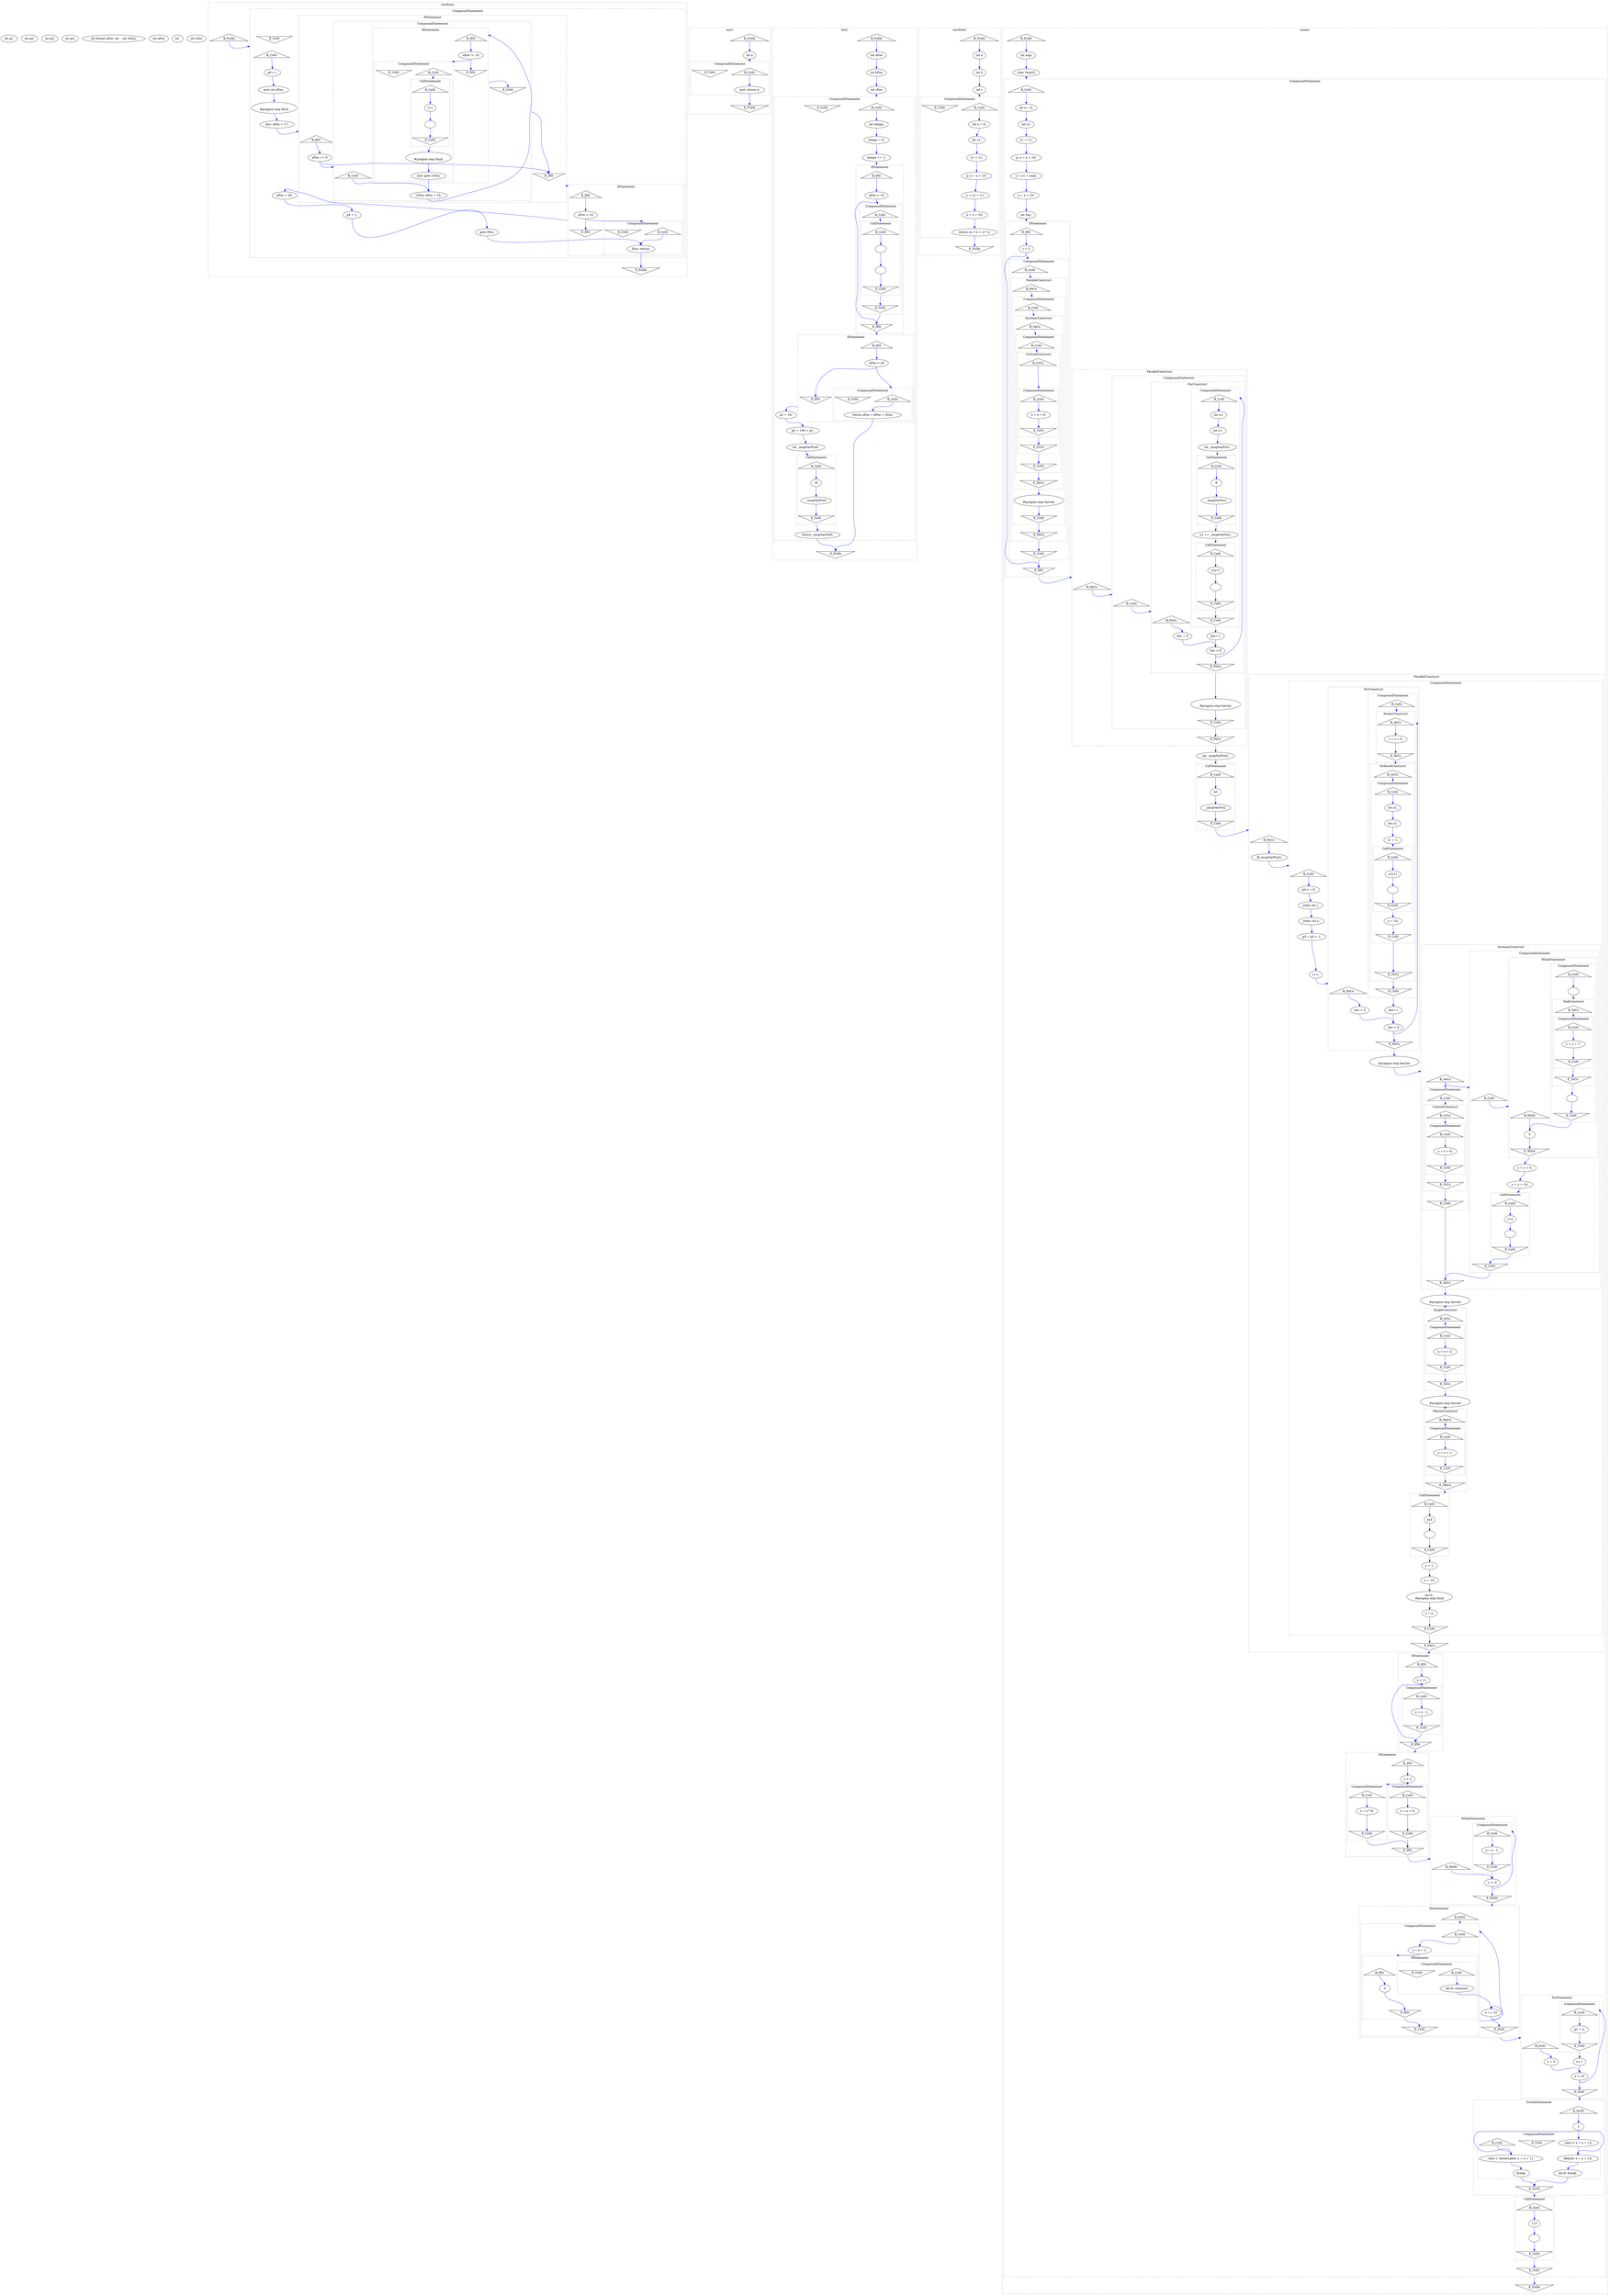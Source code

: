 digraph graph482090462 {
compound=true;
edge[color=blue];
node7064297[label="int g1;"];
node1520927218[label="int g2;"];
node1493087920[label="int g3;"];
node1725062057[label="int g4;"];
node942733592[label="int foo(int aFoo, int  , int cFoo);"];
node1593722877[label="int aFoo"];
node1939354020[label="int "];
node132326253[label="int cFoo"];
subgraph cluster950330032 {
compound=true;
style=dotted;
label="testFoo()";
node348756982[label="B_FuDe", shape="triangle"];
node644783578[label="E_FuDe", shape="invtriangle"];
subgraph cluster948451889 {
compound=true;
style=dotted;
label="CompoundStatement";
node665255666[label="B_CoSt", shape="triangle"];
node2145961947[label="E_CoSt", shape="invtriangle"];
node767165873[label="g4++;"];
node1411054469[label="auto int aFoo;"];
node1146867354[label="
#pragma omp flush
"];
node2108952533[label="im1: aFoo = 17;"];
subgraph cluster6167135 {
compound=true;
style=dotted;
label="IfStatement";
node52104962[label="B_IfSt", shape="triangle"];
node430845669[label="E_IfSt", shape="invtriangle"];
node1152991394[label="aFoo == 0"];
subgraph cluster885339784 {
compound=true;
style=dotted;
label="CompoundStatement";
node1878871053[label="B_CoSt", shape="triangle"];
node122461713[label="E_CoSt", shape="invtriangle"];
node167670282[label="l1Foo: aFoo = 10;"];
subgraph cluster345142475 {
compound=true;
style=dotted;
label="IfStatement";
node294309744[label="B_IfSt", shape="triangle"];
node1918203718[label="E_IfSt", shape="invtriangle"];
node146875684[label="aFoo != 10"];
subgraph cluster259144923 {
compound=true;
style=dotted;
label="CompoundStatement";
node1212453642[label="B_CoSt", shape="triangle"];
node301085187[label="E_CoSt", shape="invtriangle"];
subgraph cluster270261532 {
compound=true;
style=dotted;
label="CallStatement";
node244428576[label="B_CaSt", shape="triangle"];
node1646375227[label="E_CaSt", shape="invtriangle"];
node1657009494[label="111"];
node754853679[label=""];
}
node798319935[label="
#pragma omp flush
"];
node1079161247[label="im3: goto l1Foo;"];
}
}
}
}
subgraph cluster1036420486 {
compound=true;
style=dotted;
label="IfStatement";
node1625037390[label="B_IfSt", shape="triangle"];
node1684285431[label="E_IfSt", shape="invtriangle"];
node837790893[label="aFoo < 10"];
subgraph cluster940369315 {
compound=true;
style=dotted;
label="CompoundStatement";
node939693702[label="B_CoSt", shape="triangle"];
node2107393518[label="E_CoSt", shape="invtriangle"];
node836371508[label="lFoo: return;"];
}
}
node1847905873[label="aFoo = 20;"];
node1111413685[label="g4 = 1;"];
node1561480489[label="goto lFoo;"];
}
}
subgraph cluster1015552283 {
compound=true;
style=dotted;
label="my()";
node1955991197[label="B_FuDe", shape="triangle"];
node1073862849[label="E_FuDe", shape="invtriangle"];
node263565037[label="int a"];
subgraph cluster1938374337 {
compound=true;
style=dotted;
label="CompoundStatement";
node934225099[label="B_CoSt", shape="triangle"];
node2032547119[label="E_CoSt", shape="invtriangle"];
node1539718688[label="im4: return a;"];
}
}
subgraph cluster1627618479 {
compound=true;
style=dotted;
label="foo()";
node801412408[label="B_FuDe", shape="triangle"];
node1728266914[label="E_FuDe", shape="invtriangle"];
node224286556[label="int aFoo"];
node2000856156[label="int bFoo"];
node2091160281[label="int cFoo"];
subgraph cluster22006205 {
compound=true;
style=dotted;
label="CompoundStatement";
node2127862399[label="B_CoSt", shape="triangle"];
node483832253[label="E_CoSt", shape="invtriangle"];
node1144838820[label="int tempo;"];
node994173375[label="tempo = 0;"];
node1637651402[label="tempo += 1;"];
subgraph cluster1215208733 {
compound=true;
style=dotted;
label="IfStatement";
node1789237070[label="B_IfSt", shape="triangle"];
node1583210428[label="E_IfSt", shape="invtriangle"];
node1541019006[label="aFoo > 10"];
subgraph cluster1742798189 {
compound=true;
style=dotted;
label="CompoundStatement";
node557386040[label="B_CoSt", shape="triangle"];
node287933084[label="E_CoSt", shape="invtriangle"];
subgraph cluster441652258 {
compound=true;
style=dotted;
label="CallStatement";
node2050525584[label="B_CaSt", shape="triangle"];
node320945958[label="E_CaSt", shape="invtriangle"];
node1312907964[label=""];
node1278319954[label=""];
}
}
}
subgraph cluster1929115981 {
compound=true;
style=dotted;
label="IfStatement";
node1748574267[label="B_IfSt", shape="triangle"];
node757660418[label="E_IfSt", shape="invtriangle"];
node1840457976[label="bFoo > 20"];
subgraph cluster1076856210 {
compound=true;
style=dotted;
label="CompoundStatement";
node1639341396[label="B_CoSt", shape="triangle"];
node187452043[label="E_CoSt", shape="invtriangle"];
node2133612542[label="return aFoo + bFoo + cFoo;"];
}
}
node1133731484[label="g1 = 10;"];
node270333767[label="g2 = 100 + g1;"];
node2030931933[label="int _imopVarPre0;"];
subgraph cluster1677960357 {
compound=true;
style=dotted;
label="CallStatement";
node1035825415[label="B_CaSt", shape="triangle"];
node1248595768[label="E_CaSt", shape="invtriangle"];
node1602880207[label="18"];
node651535127[label="_imopVarPre0"];
}
node1891031939[label="return _imopVarPre0;"];
}
}
subgraph cluster1510543202 {
compound=true;
style=dotted;
label="newFoo()";
node1436218006[label="B_FuDe", shape="triangle"];
node1591492137[label="E_FuDe", shape="invtriangle"];
node410033330[label="int a"];
node177267393[label="int b"];
node144486215[label="int c"];
subgraph cluster923727115 {
compound=true;
style=dotted;
label="CompoundStatement";
node730298964[label="B_CoSt", shape="triangle"];
node646710031[label="E_CoSt", shape="invtriangle"];
node1267168782[label="int x = 0;"];
node199320792[label="int y1;"];
node455404074[label="y1 = 11;"];
node1576408634[label="p: x = x + 10;"];
node758201484[label="x = y1 + 11;"];
node771119702[label="x = x + 33;"];
node289378424[label="return (a + b + c) * x;"];
}
}
subgraph cluster2081751971 {
compound=true;
style=dotted;
label="main()";
node1482986993[label="B_FuDe", shape="triangle"];
node1205817409[label="E_FuDe", shape="invtriangle"];
node705602706[label="int argc"];
node2119344747[label="char *argv[]"];
subgraph cluster48589645 {
compound=true;
style=dotted;
label="CompoundStatement";
node1065713160[label="B_CoSt", shape="triangle"];
node1617983326[label="E_CoSt", shape="invtriangle"];
node190496961[label="int x = 0;"];
node575438308[label="int y1;"];
node917316251[label="y1 = 11;"];
node1434741143[label="p: x = x + 10;"];
node134604590[label="x = y1 + argc;"];
node1231493271[label="x = x + 33;"];
node377570010[label="int iter;"];
subgraph cluster721286839 {
compound=true;
style=dotted;
label="IfStatement";
node814886797[label="B_IfSt", shape="triangle"];
node1344345219[label="E_IfSt", shape="invtriangle"];
node1375681611[label="1 < 2"];
subgraph cluster343023757 {
compound=true;
style=dotted;
label="CompoundStatement";
node901614537[label="B_CoSt", shape="triangle"];
node1843397873[label="E_CoSt", shape="invtriangle"];
subgraph cluster1171611746 {
compound=true;
style=dotted;
label="ParallelConstruct";
node1076250141[label="B_PaCo", shape="triangle"];
node421293587[label="E_PaCo", shape="invtriangle"];
subgraph cluster1949709901 {
compound=true;
style=dotted;
label="CompoundStatement";
node445554393[label="B_CoSt", shape="triangle"];
node1760175419[label="E_CoSt", shape="invtriangle"];
subgraph cluster318550723 {
compound=true;
style=dotted;
label="SectionsConstruct";
node1472031375[label="B_SeCo", shape="triangle"];
node967532279[label="E_SeCo", shape="invtriangle"];
subgraph cluster5338884 {
compound=true;
style=dotted;
label="CompoundStatement";
node2009900903[label="B_CoSt", shape="triangle"];
node1259950595[label="E_CoSt", shape="invtriangle"];
subgraph cluster682025329 {
compound=true;
style=dotted;
label="CriticalConstruct";
node591678006[label="B_CrCo", shape="triangle"];
node832648870[label="E_CrCo", shape="invtriangle"];
subgraph cluster816440283 {
compound=true;
style=dotted;
label="CompoundStatement";
node798695894[label="B_CoSt", shape="triangle"];
node772791273[label="E_CoSt", shape="invtriangle"];
node379833480[label="x = x + 6;"];
}
}
}
}
node1768641212[label="
#pragma omp barrier
"];
}
}
}
}
subgraph cluster529026006 {
compound=true;
style=dotted;
label="ParallelConstruct";
node1325931357[label="B_PaCo", shape="triangle"];
node1195854264[label="E_PaCo", shape="invtriangle"];
subgraph cluster1946815838 {
compound=true;
style=dotted;
label="CompoundStatement";
node687947506[label="B_CoSt", shape="triangle"];
node643570300[label="E_CoSt", shape="invtriangle"];
subgraph cluster1529580934 {
compound=true;
style=dotted;
label="ForConstruct";
node2146372416[label="B_FoCo", shape="triangle"];
node1597594849[label="E_FoCo", shape="invtriangle"];
node435167872[label="iter = 0"];
node506518405[label="iter < 8"];
node427980296[label="iter++"];
subgraph cluster214560653 {
compound=true;
style=dotted;
label="CompoundStatement";
node347416758[label="B_CoSt", shape="triangle"];
node205595990[label="E_CoSt", shape="invtriangle"];
node116994272[label="int x1;"];
node1158611509[label="int y1;"];
node2026005178[label="int _imopVarPre1;"];
subgraph cluster2100073313 {
compound=true;
style=dotted;
label="CallStatement";
node849199636[label="B_CaSt", shape="triangle"];
node264138968[label="E_CaSt", shape="invtriangle"];
node1677857831[label="8"];
node2100048989[label="_imopVarPre1"];
}
node561890446[label="x1 += _imopVarPre1;"];
subgraph cluster1572423881 {
compound=true;
style=dotted;
label="CallStatement";
node695131253[label="B_CaSt", shape="triangle"];
node897358809[label="E_CaSt", shape="invtriangle"];
node2062184524[label="x1y11"];
node1828884696[label=""];
}
}
}
node844133497[label="
#pragma omp barrier
"];
}
}
node1663271865[label="int _imopVarPre2;"];
subgraph cluster1256384385 {
compound=true;
style=dotted;
label="CallStatement";
node866073173[label="B_CaSt", shape="triangle"];
node48063459[label="E_CaSt", shape="invtriangle"];
node2098992714[label="40"];
node547305607[label="_imopVarPre2"];
}
subgraph cluster1788408659 {
compound=true;
style=dotted;
label="ParallelConstruct";
node62085016[label="B_PaCo", shape="triangle"];
node503365602[label="E_PaCo", shape="invtriangle"];
node1191372709[label="if(_imopVarPre2)"];
subgraph cluster1781368445 {
compound=true;
style=dotted;
label="CompoundStatement";
node1941639991[label="B_CoSt", shape="triangle"];
node1751080205[label="E_CoSt", shape="invtriangle"];
node942714988[label="int z = 0;"];
node1042863993[label="static int i;"];
node354502944[label="static int y;"];
node126147004[label="g3 = g3 + 1;"];
node973777648[label="i++;"];
subgraph cluster1113666007 {
compound=true;
style=dotted;
label="ForConstruct";
node1570117874[label="B_FoCo", shape="triangle"];
node2088661957[label="E_FoCo", shape="invtriangle"];
node332139408[label="iter = 0"];
node1483243447[label="iter < 8"];
node894746048[label="iter++"];
subgraph cluster976949492 {
compound=true;
style=dotted;
label="CompoundStatement";
node1230507176[label="B_CoSt", shape="triangle"];
node1381386227[label="E_CoSt", shape="invtriangle"];
subgraph cluster1123830468 {
compound=true;
style=dotted;
label="AtomicConstruct";
node547507935[label="B_AtCo", shape="triangle"];
node697707311[label="E_AtCo", shape="invtriangle"];
node1226803249[label="z = z + 5;"];
}
subgraph cluster1763000764 {
compound=true;
style=dotted;
label="OrderedConstruct";
node1534279415[label="B_OrCo", shape="triangle"];
node1134864869[label="E_OrCo", shape="invtriangle"];
subgraph cluster1984954272 {
compound=true;
style=dotted;
label="CompoundStatement";
node890525812[label="B_CoSt", shape="triangle"];
node2001882279[label="E_CoSt", shape="invtriangle"];
node299837481[label="int x1;"];
node417621837[label="int y1;"];
node254041053[label="x1 = 1;"];
subgraph cluster1794509290 {
compound=true;
style=dotted;
label="CallStatement";
node42007293[label="B_CaSt", shape="triangle"];
node971324399[label="E_CaSt", shape="invtriangle"];
node347239869[label="x1y11"];
node1322354584[label=""];
}
node1258539949[label="y = 10;"];
}
}
}
}
node1529457505[label="
#pragma omp barrier
"];
subgraph cluster1546727972 {
compound=true;
style=dotted;
label="SectionsConstruct";
node505316221[label="B_SeCo", shape="triangle"];
node1268088240[label="E_SeCo", shape="invtriangle"];
subgraph cluster1567732992 {
compound=true;
style=dotted;
label="CompoundStatement";
node142871704[label="B_CoSt", shape="triangle"];
node1651205022[label="E_CoSt", shape="invtriangle"];
subgraph cluster41155230 {
compound=true;
style=dotted;
label="CriticalConstruct";
node1383761509[label="B_CrCo", shape="triangle"];
node2058526846[label="E_CrCo", shape="invtriangle"];
subgraph cluster1132219173 {
compound=true;
style=dotted;
label="CompoundStatement";
node1590099678[label="B_CoSt", shape="triangle"];
node1476985549[label="E_CoSt", shape="invtriangle"];
node928508130[label="x = x + 6;"];
}
}
}
subgraph cluster374585422 {
compound=true;
style=dotted;
label="CompoundStatement";
node2139788372[label="B_CoSt", shape="triangle"];
node1871048194[label="E_CoSt", shape="invtriangle"];
subgraph cluster129059937 {
compound=true;
style=dotted;
label="WhileStatement";
node150783284[label="B_WhSt", shape="triangle"];
node1582928128[label="E_WhSt", shape="invtriangle"];
node994267665[label="0"];
subgraph cluster907858780 {
compound=true;
style=dotted;
label="CompoundStatement";
node1487365582[label="B_CoSt", shape="triangle"];
node1248079435[label="E_CoSt", shape="invtriangle"];
node981297526[label="
"];
subgraph cluster869758554 {
compound=true;
style=dotted;
label="TaskConstruct";
node1777163938[label="B_TaCo", shape="triangle"];
node1453632464[label="E_TaCo", shape="invtriangle"];
subgraph cluster1592618491 {
compound=true;
style=dotted;
label="CompoundStatement";
node1442883034[label="B_CoSt", shape="triangle"];
node1427892726[label="E_CoSt", shape="invtriangle"];
node647111342[label="y = y + 7;"];
}
}
node935612756[label="
"];
}
}
node321192242[label="y = y + 5;"];
node1087916281[label="y = y + 10;"];
subgraph cluster1250315597 {
compound=true;
style=dotted;
label="CallStatement";
node2100728289[label="B_CaSt", shape="triangle"];
node1184965604[label="E_CaSt", shape="invtriangle"];
node1153180745[label="113"];
node1009313206[label=""];
}
}
}
node1968751179[label="
#pragma omp barrier
"];
subgraph cluster975790343 {
compound=true;
style=dotted;
label="SingleConstruct";
node521311335[label="B_SiCo", shape="triangle"];
node1684854630[label="E_SiCo", shape="invtriangle"];
subgraph cluster1461001018 {
compound=true;
style=dotted;
label="CompoundStatement";
node642087302[label="B_CoSt", shape="triangle"];
node771715205[label="E_CoSt", shape="invtriangle"];
node799692219[label="x = x + 2;"];
}
}
node1343838143[label="
#pragma omp barrier
"];
subgraph cluster1562221939 {
compound=true;
style=dotted;
label="MasterConstruct";
node187737357[label="B_MaCo", shape="triangle"];
node1984577117[label="E_MaCo", shape="invtriangle"];
subgraph cluster1819552644 {
compound=true;
style=dotted;
label="CompoundStatement";
node1572066684[label="B_CoSt", shape="triangle"];
node1403325194[label="E_CoSt", shape="invtriangle"];
node1958375413[label="x = x + 1;"];
}
}
subgraph cluster962548461 {
compound=true;
style=dotted;
label="CallStatement";
node2055501967[label="B_CaSt", shape="triangle"];
node16957838[label="E_CaSt", shape="invtriangle"];
node652268444[label="xy3"];
node1709913495[label=""];
}
node1014135205[label="y = 1;"];
node736874772[label="x = 10;"];
node188193734[label="im13: 
#pragma omp flush
"];
node927744186[label="y = y;"];
}
}
subgraph cluster417118375 {
compound=true;
style=dotted;
label="IfStatement";
node1842002393[label="B_IfSt", shape="triangle"];
node1511319053[label="E_IfSt", shape="invtriangle"];
node260580453[label="x > 11"];
subgraph cluster1928117427 {
compound=true;
style=dotted;
label="CompoundStatement";
node1246807878[label="B_CoSt", shape="triangle"];
node923366543[label="E_CoSt", shape="invtriangle"];
node2045560071[label="x = x - 1;"];
}
}
subgraph cluster1861416877 {
compound=true;
style=dotted;
label="IfStatement";
node584349634[label="B_IfSt", shape="triangle"];
node1585824283[label="E_IfSt", shape="invtriangle"];
node1105129521[label="1 > 2"];
subgraph cluster954742840 {
compound=true;
style=dotted;
label="CompoundStatement";
node964895360[label="B_CoSt", shape="triangle"];
node1231469233[label="E_CoSt", shape="invtriangle"];
node2131723476[label="x = x * 8;"];
}
subgraph cluster115297013 {
compound=true;
style=dotted;
label="CompoundStatement";
node652803980[label="B_CoSt", shape="triangle"];
node1520921298[label="E_CoSt", shape="invtriangle"];
node1494051958[label="x = x + 9;"];
}
}
subgraph cluster398468940 {
compound=true;
style=dotted;
label="WhileStatement";
node2059316201[label="B_WhSt", shape="triangle"];
node1510333744[label="E_WhSt", shape="invtriangle"];
node458385820[label="x != 0"];
subgraph cluster230610941 {
compound=true;
style=dotted;
label="CompoundStatement";
node38851648[label="B_CoSt", shape="triangle"];
node1992844647[label="E_CoSt", shape="invtriangle"];
node872699266[label="x = x - 1;"];
}
}
subgraph cluster519751097 {
compound=true;
style=dotted;
label="DoStatement";
node295937119[label="B_DoSt", shape="triangle"];
node1769565136[label="E_DoSt", shape="invtriangle"];
subgraph cluster1088381072 {
compound=true;
style=dotted;
label="CompoundStatement";
node146842175[label="B_CoSt", shape="triangle"];
node72187428[label="E_CoSt", shape="invtriangle"];
node2133325211[label="x = x + 1;"];
subgraph cluster479769835 {
compound=true;
style=dotted;
label="IfStatement";
node1166021410[label="B_IfSt", shape="triangle"];
node1969958288[label="E_IfSt", shape="invtriangle"];
node891327883[label="0"];
subgraph cluster1824931880 {
compound=true;
style=dotted;
label="CompoundStatement";
node689588113[label="B_CoSt", shape="triangle"];
node95545487[label="E_CoSt", shape="invtriangle"];
node873249151[label="im16: continue;"];
}
}
}
node1779787990[label="x == 10"];
}
subgraph cluster196340990 {
compound=true;
style=dotted;
label="ForStatement";
node1590202270[label="B_FoSt", shape="triangle"];
node2047145776[label="E_FoSt", shape="invtriangle"];
node990994954[label="x = 0"];
node802270602[label="x < 10"];
node897541009[label="x++"];
subgraph cluster1755295609 {
compound=true;
style=dotted;
label="CompoundStatement";
node1479446866[label="B_CoSt", shape="triangle"];
node2050083360[label="E_CoSt", shape="invtriangle"];
node882658588[label="g1 = x;"];
}
}
subgraph cluster802395190 {
compound=true;
style=dotted;
label="SwitchStatement";
node1622534157[label="B_SwSt", shape="triangle"];
node1178160997[label="E_SwSt", shape="invtriangle"];
node833272193[label="x"];
subgraph cluster40626598 {
compound=true;
style=dotted;
label="CompoundStatement";
node1297189990[label="B_CoSt", shape="triangle"];
node1092591822[label="E_CoSt", shape="invtriangle"];
node95476731[label="case 1: testerLabel: x = x + 11;"];
node1268629255[label="break;"];
node127401209[label="case 2: x = x + 12;"];
node381516513[label="default: x = x + 13;"];
node366023886[label="im18: break;"];
}
}
subgraph cluster856880372 {
compound=true;
style=dotted;
label="CallStatement";
node190490203[label="B_CaSt", shape="triangle"];
node1993191331[label="E_CaSt", shape="invtriangle"];
node1797763792[label="113"];
node1337347604[label=""];
}
}
}
node348756982 -> node665255666[tailport=s, headport=n, weight=8, lhead=cluster948451889];
node665255666 -> node767165873[tailport=s, headport=n, weight=8];
node767165873 -> node1411054469[weight=8, tailport=s, headport=n];
node1411054469 -> node1146867354[weight=8, tailport=s, headport=n];
node1146867354 -> node2108952533[weight=8, tailport=s, headport=n];
node2108952533 -> node52104962[lhead=cluster6167135, weight=8, tailport=s, headport=n];
node52104962 -> node1152991394[tailport=s, headport=n, weight=8];
node1152991394 -> node1878871053[lhead=cluster885339784, weight=8, tailport=s, headport=n];
node1152991394 -> node430845669[weight=8, tailport=s, headport=n];
node1878871053 -> node167670282[tailport=s, headport=n, weight=8];
node167670282 -> node294309744[lhead=cluster345142475, weight=8, tailport=s, headport=n];
node294309744 -> node146875684[tailport=s, headport=n, weight=8];
node146875684 -> node1212453642[lhead=cluster259144923, weight=8, tailport=s, headport=n];
node146875684 -> node1918203718[weight=8, tailport=s, headport=n];
node1212453642 -> node244428576[tailport=s, headport=n, weight=8, lhead=cluster270261532];
node244428576 -> node1657009494[tailport=s, headport=n, weight=8];
node1657009494 -> node754853679[weight=8, tailport=s, headport=n];
node754853679 -> node1646375227[weight=8, tailport=s, headport=n];
node1646375227 -> node798319935[tailport=s, headport=n, weight=8, ltail=cluster270261532];
node798319935 -> node1079161247[weight=8, tailport=s, headport=n];
node1079161247 -> node167670282[weight=8, tailport=s, headport=n];
node1918203718 -> node122461713[tailport=s, headport=n, weight=8, ltail=cluster345142475];
node122461713 -> node430845669[tailport=s, headport=n, weight=8, ltail=cluster885339784];
node430845669 -> node1625037390[tailport=s, headport=n, ltail=cluster6167135, lhead=cluster1036420486];
node1625037390 -> node837790893[tailport=s, headport=n, weight=8];
node837790893 -> node939693702[lhead=cluster940369315, weight=8, tailport=s, headport=n];
node837790893 -> node1684285431[weight=8, tailport=s, headport=n];
node939693702 -> node836371508[tailport=s, headport=n, weight=8];
node836371508 -> node644783578[weight=8, tailport=s, headport=n];
node1684285431 -> node1847905873[tailport=s, headport=n, weight=8, ltail=cluster1036420486];
node1847905873 -> node1111413685[weight=8, tailport=s, headport=n];
node1111413685 -> node1561480489[weight=8, tailport=s, headport=n];
node1561480489 -> node836371508[weight=8, tailport=s, headport=n];
node1955991197 -> node263565037[tailport=s, headport=n, weight=8];
node263565037 -> node934225099[lhead=cluster1938374337, weight=8, tailport=s, headport=n];
node934225099 -> node1539718688[tailport=s, headport=n, weight=8];
node1539718688 -> node1073862849[weight=8, tailport=s, headport=n];
node801412408 -> node224286556[tailport=s, headport=n, weight=8];
node224286556 -> node2000856156[weight=8, tailport=s, headport=n];
node2000856156 -> node2091160281[weight=8, tailport=s, headport=n];
node2091160281 -> node2127862399[lhead=cluster22006205, weight=8, tailport=s, headport=n];
node2127862399 -> node1144838820[tailport=s, headport=n, weight=8];
node1144838820 -> node994173375[weight=8, tailport=s, headport=n];
node994173375 -> node1637651402[weight=8, tailport=s, headport=n];
node1637651402 -> node1789237070[lhead=cluster1215208733, weight=8, tailport=s, headport=n];
node1789237070 -> node1541019006[tailport=s, headport=n, weight=8];
node1541019006 -> node557386040[lhead=cluster1742798189, weight=8, tailport=s, headport=n];
node1541019006 -> node1583210428[weight=8, tailport=s, headport=n];
node557386040 -> node2050525584[tailport=s, headport=n, weight=8, lhead=cluster441652258];
node2050525584 -> node1312907964[tailport=s, headport=n, weight=8];
node1312907964 -> node1278319954[weight=8, tailport=s, headport=n];
node1278319954 -> node320945958[weight=8, tailport=s, headport=n];
node320945958 -> node287933084[tailport=s, headport=n, weight=8, ltail=cluster441652258];
node287933084 -> node1583210428[tailport=s, headport=n, weight=8, ltail=cluster1742798189];
node1583210428 -> node1748574267[tailport=s, headport=n, ltail=cluster1215208733, lhead=cluster1929115981];
node1748574267 -> node1840457976[tailport=s, headport=n, weight=8];
node1840457976 -> node1639341396[lhead=cluster1076856210, weight=8, tailport=s, headport=n];
node1840457976 -> node757660418[weight=8, tailport=s, headport=n];
node1639341396 -> node2133612542[tailport=s, headport=n, weight=8];
node2133612542 -> node1728266914[weight=8, tailport=s, headport=n];
node757660418 -> node1133731484[tailport=s, headport=n, weight=8, ltail=cluster1929115981];
node1133731484 -> node270333767[weight=8, tailport=s, headport=n];
node270333767 -> node2030931933[weight=8, tailport=s, headport=n];
node2030931933 -> node1035825415[lhead=cluster1677960357, weight=8, tailport=s, headport=n];
node1035825415 -> node1602880207[tailport=s, headport=n, weight=8];
node1602880207 -> node651535127[weight=8, tailport=s, headport=n];
node651535127 -> node1248595768[weight=8, tailport=s, headport=n];
node1248595768 -> node1891031939[tailport=s, headport=n, weight=8, ltail=cluster1677960357];
node1891031939 -> node1728266914[weight=8, tailport=s, headport=n];
node1436218006 -> node410033330[tailport=s, headport=n, weight=8];
node410033330 -> node177267393[weight=8, tailport=s, headport=n];
node177267393 -> node144486215[weight=8, tailport=s, headport=n];
node144486215 -> node730298964[lhead=cluster923727115, weight=8, tailport=s, headport=n];
node730298964 -> node1267168782[tailport=s, headport=n, weight=8];
node1267168782 -> node199320792[weight=8, tailport=s, headport=n];
node199320792 -> node455404074[weight=8, tailport=s, headport=n];
node455404074 -> node1576408634[weight=8, tailport=s, headport=n];
node1576408634 -> node758201484[weight=8, tailport=s, headport=n];
node758201484 -> node771119702[weight=8, tailport=s, headport=n];
node771119702 -> node289378424[weight=8, tailport=s, headport=n];
node289378424 -> node1591492137[weight=8, tailport=s, headport=n];
node1482986993 -> node705602706[tailport=s, headport=n, weight=8];
node705602706 -> node2119344747[weight=8, tailport=s, headport=n];
node2119344747 -> node1065713160[lhead=cluster48589645, weight=8, tailport=s, headport=n];
node1065713160 -> node190496961[tailport=s, headport=n, weight=8];
node190496961 -> node575438308[weight=8, tailport=s, headport=n];
node575438308 -> node917316251[weight=8, tailport=s, headport=n];
node917316251 -> node1434741143[weight=8, tailport=s, headport=n];
node1434741143 -> node134604590[weight=8, tailport=s, headport=n];
node134604590 -> node1231493271[weight=8, tailport=s, headport=n];
node1231493271 -> node377570010[weight=8, tailport=s, headport=n];
node377570010 -> node814886797[lhead=cluster721286839, weight=8, tailport=s, headport=n];
node814886797 -> node1375681611[tailport=s, headport=n, weight=8];
node1375681611 -> node901614537[lhead=cluster343023757, weight=8, tailport=s, headport=n];
node1375681611 -> node1344345219[weight=8, tailport=s, headport=n];
node901614537 -> node1076250141[tailport=s, headport=n, weight=8, lhead=cluster1171611746];
node1076250141 -> node445554393[tailport=s, headport=n, weight=8, lhead=cluster1949709901];
node445554393 -> node1472031375[tailport=s, headport=n, weight=8, lhead=cluster318550723];
node1472031375 -> node2009900903[tailport=s, headport=n, weight=8, lhead=cluster5338884];
node2009900903 -> node591678006[tailport=s, headport=n, weight=8, lhead=cluster682025329];
node591678006 -> node798695894[tailport=s, headport=n, weight=8, lhead=cluster816440283];
node798695894 -> node379833480[tailport=s, headport=n, weight=8];
node379833480 -> node772791273[weight=8, tailport=s, headport=n];
node772791273 -> node832648870[tailport=s, headport=n, weight=8, ltail=cluster816440283];
node832648870 -> node1259950595[tailport=s, headport=n, weight=8, ltail=cluster682025329];
node1259950595 -> node967532279[tailport=s, headport=n, weight=8, ltail=cluster5338884];
node967532279 -> node1768641212[tailport=s, headport=n, weight=8, ltail=cluster318550723];
node1768641212 -> node1760175419[weight=8, tailport=s, headport=n];
node1760175419 -> node421293587[tailport=s, headport=n, weight=8, ltail=cluster1949709901];
node421293587 -> node1843397873[tailport=s, headport=n, weight=8, ltail=cluster1171611746];
node1843397873 -> node1344345219[tailport=s, headport=n, weight=8, ltail=cluster343023757];
node1344345219 -> node1325931357[tailport=s, headport=n, ltail=cluster721286839, lhead=cluster529026006];
node1325931357 -> node687947506[tailport=s, headport=n, weight=8, lhead=cluster1946815838];
node687947506 -> node2146372416[tailport=s, headport=n, weight=8, lhead=cluster1529580934];
node2146372416 -> node435167872[tailport=s, headport=n, weight=8];
node435167872 -> node506518405[weight=8, tailport=s, headport=n];
node506518405 -> node347416758[lhead=cluster214560653, weight=8, tailport=s, headport=n];
node506518405 -> node1597594849[weight=8, tailport=s, headport=n];
node427980296 -> node506518405[weight=8, tailport=s, headport=n];
node347416758 -> node116994272[tailport=s, headport=n, weight=8];
node116994272 -> node1158611509[weight=8, tailport=s, headport=n];
node1158611509 -> node2026005178[weight=8, tailport=s, headport=n];
node2026005178 -> node849199636[lhead=cluster2100073313, weight=8, tailport=s, headport=n];
node849199636 -> node1677857831[tailport=s, headport=n, weight=8];
node1677857831 -> node2100048989[weight=8, tailport=s, headport=n];
node2100048989 -> node264138968[weight=8, tailport=s, headport=n];
node264138968 -> node561890446[tailport=s, headport=n, weight=8, ltail=cluster2100073313];
node561890446 -> node695131253[lhead=cluster1572423881, weight=8, tailport=s, headport=n];
node695131253 -> node2062184524[tailport=s, headport=n, weight=8];
node2062184524 -> node1828884696[weight=8, tailport=s, headport=n];
node1828884696 -> node897358809[weight=8, tailport=s, headport=n];
node897358809 -> node205595990[tailport=s, headport=n, weight=8, ltail=cluster1572423881];
node205595990 -> node427980296[tailport=s, headport=n, weight=8, ltail=cluster214560653];
node1597594849 -> node844133497[tailport=s, headport=n, weight=8, ltail=cluster1529580934];
node844133497 -> node643570300[weight=8, tailport=s, headport=n];
node643570300 -> node1195854264[tailport=s, headport=n, weight=8, ltail=cluster1946815838];
node1195854264 -> node1663271865[tailport=s, headport=n, weight=8, ltail=cluster529026006];
node1663271865 -> node866073173[lhead=cluster1256384385, weight=8, tailport=s, headport=n];
node866073173 -> node2098992714[tailport=s, headport=n, weight=8];
node2098992714 -> node547305607[weight=8, tailport=s, headport=n];
node547305607 -> node48063459[weight=8, tailport=s, headport=n];
node48063459 -> node62085016[tailport=s, headport=n, ltail=cluster1256384385, lhead=cluster1788408659];
node62085016 -> node1191372709[tailport=s, headport=n, weight=8];
node1191372709 -> node1941639991[lhead=cluster1781368445, weight=8, tailport=s, headport=n];
node1941639991 -> node942714988[tailport=s, headport=n, weight=8];
node942714988 -> node1042863993[weight=8, tailport=s, headport=n];
node1042863993 -> node354502944[weight=8, tailport=s, headport=n];
node354502944 -> node126147004[weight=8, tailport=s, headport=n];
node126147004 -> node973777648[weight=8, tailport=s, headport=n];
node973777648 -> node1570117874[lhead=cluster1113666007, weight=8, tailport=s, headport=n];
node1570117874 -> node332139408[tailport=s, headport=n, weight=8];
node332139408 -> node1483243447[weight=8, tailport=s, headport=n];
node1483243447 -> node1230507176[lhead=cluster976949492, weight=8, tailport=s, headport=n];
node1483243447 -> node2088661957[weight=8, tailport=s, headport=n];
node894746048 -> node1483243447[weight=8, tailport=s, headport=n];
node1230507176 -> node547507935[tailport=s, headport=n, weight=8, lhead=cluster1123830468];
node547507935 -> node1226803249[tailport=s, headport=n, weight=8];
node1226803249 -> node697707311[weight=8, tailport=s, headport=n];
node697707311 -> node1534279415[tailport=s, headport=n, ltail=cluster1123830468, lhead=cluster1763000764];
node1534279415 -> node890525812[tailport=s, headport=n, weight=8, lhead=cluster1984954272];
node890525812 -> node299837481[tailport=s, headport=n, weight=8];
node299837481 -> node417621837[weight=8, tailport=s, headport=n];
node417621837 -> node254041053[weight=8, tailport=s, headport=n];
node254041053 -> node42007293[lhead=cluster1794509290, weight=8, tailport=s, headport=n];
node42007293 -> node347239869[tailport=s, headport=n, weight=8];
node347239869 -> node1322354584[weight=8, tailport=s, headport=n];
node1322354584 -> node971324399[weight=8, tailport=s, headport=n];
node971324399 -> node1258539949[tailport=s, headport=n, weight=8, ltail=cluster1794509290];
node1258539949 -> node2001882279[weight=8, tailport=s, headport=n];
node2001882279 -> node1134864869[tailport=s, headport=n, weight=8, ltail=cluster1984954272];
node1134864869 -> node1381386227[tailport=s, headport=n, weight=8, ltail=cluster1763000764];
node1381386227 -> node894746048[tailport=s, headport=n, weight=8, ltail=cluster976949492];
node2088661957 -> node1529457505[tailport=s, headport=n, weight=8, ltail=cluster1113666007];
node1529457505 -> node505316221[lhead=cluster1546727972, weight=8, tailport=s, headport=n];
node505316221 -> node142871704[tailport=s, headport=n, weight=8, lhead=cluster1567732992];
node505316221 -> node2139788372[tailport=s, headport=n, weight=8, lhead=cluster374585422];
node142871704 -> node1383761509[tailport=s, headport=n, weight=8, lhead=cluster41155230];
node1383761509 -> node1590099678[tailport=s, headport=n, weight=8, lhead=cluster1132219173];
node1590099678 -> node928508130[tailport=s, headport=n, weight=8];
node928508130 -> node1476985549[weight=8, tailport=s, headport=n];
node1476985549 -> node2058526846[tailport=s, headport=n, weight=8, ltail=cluster1132219173];
node2058526846 -> node1651205022[tailport=s, headport=n, weight=8, ltail=cluster41155230];
node1651205022 -> node1268088240[tailport=s, headport=n, weight=8, ltail=cluster1567732992];
node2139788372 -> node150783284[tailport=s, headport=n, weight=8, lhead=cluster129059937];
node150783284 -> node994267665[tailport=s, headport=n, weight=8];
node994267665 -> node1582928128[weight=8, tailport=s, headport=n];
node1487365582 -> node981297526[tailport=s, headport=n, weight=8];
node981297526 -> node1777163938[lhead=cluster869758554, weight=8, tailport=s, headport=n];
node1777163938 -> node1442883034[tailport=s, headport=n, weight=8, lhead=cluster1592618491];
node1442883034 -> node647111342[tailport=s, headport=n, weight=8];
node647111342 -> node1427892726[weight=8, tailport=s, headport=n];
node1427892726 -> node1453632464[tailport=s, headport=n, weight=8, ltail=cluster1592618491];
node1453632464 -> node935612756[tailport=s, headport=n, weight=8, ltail=cluster869758554];
node935612756 -> node1248079435[weight=8, tailport=s, headport=n];
node1248079435 -> node994267665[tailport=s, headport=n, weight=8, ltail=cluster907858780];
node1582928128 -> node321192242[tailport=s, headport=n, weight=8, ltail=cluster129059937];
node321192242 -> node1087916281[weight=8, tailport=s, headport=n];
node1087916281 -> node2100728289[lhead=cluster1250315597, weight=8, tailport=s, headport=n];
node2100728289 -> node1153180745[tailport=s, headport=n, weight=8];
node1153180745 -> node1009313206[weight=8, tailport=s, headport=n];
node1009313206 -> node1184965604[weight=8, tailport=s, headport=n];
node1184965604 -> node1871048194[tailport=s, headport=n, weight=8, ltail=cluster1250315597];
node1871048194 -> node1268088240[tailport=s, headport=n, weight=8, ltail=cluster374585422];
node1268088240 -> node1968751179[tailport=s, headport=n, weight=8, ltail=cluster1546727972];
node1968751179 -> node521311335[lhead=cluster975790343, weight=8, tailport=s, headport=n];
node521311335 -> node642087302[tailport=s, headport=n, weight=8, lhead=cluster1461001018];
node642087302 -> node799692219[tailport=s, headport=n, weight=8];
node799692219 -> node771715205[weight=8, tailport=s, headport=n];
node771715205 -> node1684854630[tailport=s, headport=n, weight=8, ltail=cluster1461001018];
node1684854630 -> node1343838143[tailport=s, headport=n, weight=8, ltail=cluster975790343];
node1343838143 -> node187737357[lhead=cluster1562221939, weight=8, tailport=s, headport=n];
node187737357 -> node1572066684[tailport=s, headport=n, weight=8, lhead=cluster1819552644];
node1572066684 -> node1958375413[tailport=s, headport=n, weight=8];
node1958375413 -> node1403325194[weight=8, tailport=s, headport=n];
node1403325194 -> node1984577117[tailport=s, headport=n, weight=8, ltail=cluster1819552644];
node1984577117 -> node2055501967[tailport=s, headport=n, ltail=cluster1562221939, lhead=cluster962548461];
node2055501967 -> node652268444[tailport=s, headport=n, weight=8];
node652268444 -> node1709913495[weight=8, tailport=s, headport=n];
node1709913495 -> node16957838[weight=8, tailport=s, headport=n];
node16957838 -> node1014135205[tailport=s, headport=n, weight=8, ltail=cluster962548461];
node1014135205 -> node736874772[weight=8, tailport=s, headport=n];
node736874772 -> node188193734[weight=8, tailport=s, headport=n];
node188193734 -> node927744186[weight=8, tailport=s, headport=n];
node927744186 -> node1751080205[weight=8, tailport=s, headport=n];
node1751080205 -> node503365602[tailport=s, headport=n, weight=8, ltail=cluster1781368445];
node503365602 -> node1842002393[tailport=s, headport=n, ltail=cluster1788408659, lhead=cluster417118375];
node1842002393 -> node260580453[tailport=s, headport=n, weight=8];
node260580453 -> node1246807878[lhead=cluster1928117427, weight=8, tailport=s, headport=n];
node260580453 -> node1511319053[weight=8, tailport=s, headport=n];
node1246807878 -> node2045560071[tailport=s, headport=n, weight=8];
node2045560071 -> node923366543[weight=8, tailport=s, headport=n];
node923366543 -> node1511319053[tailport=s, headport=n, weight=8, ltail=cluster1928117427];
node1511319053 -> node584349634[tailport=s, headport=n, ltail=cluster417118375, lhead=cluster1861416877];
node584349634 -> node1105129521[tailport=s, headport=n, weight=8];
node1105129521 -> node964895360[lhead=cluster954742840, weight=8, tailport=s, headport=n];
node1105129521 -> node652803980[lhead=cluster115297013, weight=8, tailport=s, headport=n];
node964895360 -> node2131723476[tailport=s, headport=n, weight=8];
node2131723476 -> node1231469233[weight=8, tailport=s, headport=n];
node1231469233 -> node1585824283[tailport=s, headport=n, weight=8, ltail=cluster954742840];
node652803980 -> node1494051958[tailport=s, headport=n, weight=8];
node1494051958 -> node1520921298[weight=8, tailport=s, headport=n];
node1520921298 -> node1585824283[tailport=s, headport=n, weight=8, ltail=cluster115297013];
node1585824283 -> node2059316201[tailport=s, headport=n, ltail=cluster1861416877, lhead=cluster398468940];
node2059316201 -> node458385820[tailport=s, headport=n, weight=8];
node458385820 -> node38851648[lhead=cluster230610941, weight=8, tailport=s, headport=n];
node458385820 -> node1510333744[weight=8, tailport=s, headport=n];
node38851648 -> node872699266[tailport=s, headport=n, weight=8];
node872699266 -> node1992844647[weight=8, tailport=s, headport=n];
node1992844647 -> node458385820[tailport=s, headport=n, weight=8, ltail=cluster230610941];
node1510333744 -> node295937119[tailport=s, headport=n, ltail=cluster398468940, lhead=cluster519751097];
node295937119 -> node146842175[tailport=s, headport=n, weight=8, lhead=cluster1088381072];
node146842175 -> node2133325211[tailport=s, headport=n, weight=8];
node2133325211 -> node1166021410[lhead=cluster479769835, weight=8, tailport=s, headport=n];
node1166021410 -> node891327883[tailport=s, headport=n, weight=8];
node891327883 -> node1969958288[weight=8, tailport=s, headport=n];
node689588113 -> node873249151[tailport=s, headport=n, weight=8];
node873249151 -> node1779787990[weight=8, tailport=s, headport=n];
node1969958288 -> node72187428[tailport=s, headport=n, weight=8, ltail=cluster479769835];
node72187428 -> node1779787990[tailport=s, headport=n, weight=8, ltail=cluster1088381072];
node1779787990 -> node146842175[lhead=cluster1088381072, weight=8, tailport=s, headport=n];
node1779787990 -> node1769565136[weight=8, tailport=s, headport=n];
node1769565136 -> node1590202270[tailport=s, headport=n, ltail=cluster519751097, lhead=cluster196340990];
node1590202270 -> node990994954[tailport=s, headport=n, weight=8];
node990994954 -> node802270602[weight=8, tailport=s, headport=n];
node802270602 -> node1479446866[lhead=cluster1755295609, weight=8, tailport=s, headport=n];
node802270602 -> node2047145776[weight=8, tailport=s, headport=n];
node897541009 -> node802270602[weight=8, tailport=s, headport=n];
node1479446866 -> node882658588[tailport=s, headport=n, weight=8];
node882658588 -> node2050083360[weight=8, tailport=s, headport=n];
node2050083360 -> node897541009[tailport=s, headport=n, weight=8, ltail=cluster1755295609];
node2047145776 -> node1622534157[tailport=s, headport=n, ltail=cluster196340990, lhead=cluster802395190];
node1622534157 -> node833272193[tailport=s, headport=n, weight=8];
node833272193 -> node95476731[weight=8, tailport=s, headport=n];
node833272193 -> node127401209[weight=8, tailport=s, headport=n];
node833272193 -> node381516513[weight=8, tailport=s, headport=n];
node1297189990 -> node95476731[tailport=s, headport=n, weight=8];
node95476731 -> node1268629255[weight=8, tailport=s, headport=n];
node1268629255 -> node1178160997[weight=8, tailport=s, headport=n];
node127401209 -> node381516513[weight=8, tailport=s, headport=n];
node381516513 -> node366023886[weight=8, tailport=s, headport=n];
node366023886 -> node1178160997[weight=8, tailport=s, headport=n];
node1178160997 -> node190490203[tailport=s, headport=n, ltail=cluster802395190, lhead=cluster856880372];
node190490203 -> node1797763792[tailport=s, headport=n, weight=8];
node1797763792 -> node1337347604[weight=8, tailport=s, headport=n];
node1337347604 -> node1993191331[weight=8, tailport=s, headport=n];
node1993191331 -> node1617983326[tailport=s, headport=n, weight=8, ltail=cluster856880372];
node1617983326 -> node1205817409[tailport=s, headport=n, weight=8, ltail=cluster48589645];
}
